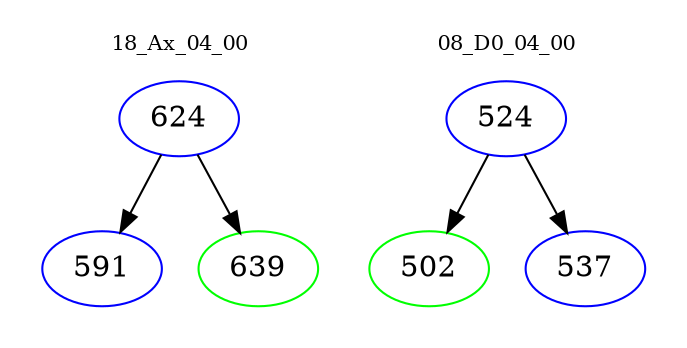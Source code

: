 digraph{
subgraph cluster_0 {
color = white
label = "18_Ax_04_00";
fontsize=10;
T0_624 [label="624", color="blue"]
T0_624 -> T0_591 [color="black"]
T0_591 [label="591", color="blue"]
T0_624 -> T0_639 [color="black"]
T0_639 [label="639", color="green"]
}
subgraph cluster_1 {
color = white
label = "08_D0_04_00";
fontsize=10;
T1_524 [label="524", color="blue"]
T1_524 -> T1_502 [color="black"]
T1_502 [label="502", color="green"]
T1_524 -> T1_537 [color="black"]
T1_537 [label="537", color="blue"]
}
}
